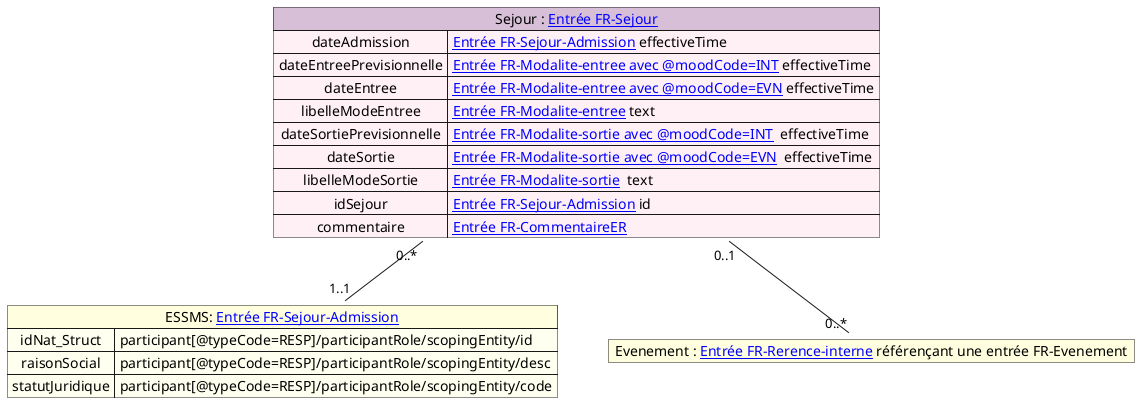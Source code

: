 @startuml


map "Sejour : [[contenu_dossier_corps_cda.html Entrée FR-Sejour]]" as Sejour #back:LavenderBlush;header:Thistle{
    dateAdmission => [[contenu_dossier_corps_cda.html Entrée FR-Sejour-Admission]] effectiveTime
    dateEntreePrevisionnelle => [[contenu_dossier_corps_cda.html Entrée FR-Modalite-entree avec @moodCode=INT]] effectiveTime
    dateEntree => [[contenu_dossier_corps_cda.html Entrée FR-Modalite-entree avec @moodCode=EVN]] effectiveTime
    libelleModeEntree => [[contenu_dossier_corps_cda.html Entrée FR-Modalite-entree]] text
    dateSortiePrevisionnelle => [[contenu_dossier_corps_cda.html Entrée FR-Modalite-sortie avec @moodCode=INT]]  effectiveTime
    dateSortie => [[contenu_dossier_corps_cda.html Entrée FR-Modalite-sortie avec @moodCode=EVN]]  effectiveTime
    libelleModeSortie => [[contenu_dossier_corps_cda.html Entrée FR-Modalite-sortie]]  text
    idSejour => [[contenu_dossier_corps_cda.html Entrée FR-Sejour-Admission]] id
    commentaire => [[contenu_dossier_corps_cda.html Entrée FR-CommentaireER]]
}


map "ESSMS: [[contenu_dossier_corps_cda.html Entrée FR-Sejour-Admission]]" as ESSMS #back:Ivory;header:LightYellow {
    idNat_Struct => participant[@typeCode=RESP]/participantRole/scopingEntity/id
    raisonSocial => participant[@typeCode=RESP]/participantRole/scopingEntity/desc
    statutJuridique => participant[@typeCode=RESP]/participantRole/scopingEntity/code
}

map "Evenement : [[contenu_dossier_corps_cda.html Entrée FR-Rerence-interne]] référençant une entrée FR-Evenement" as Evenement #back:LightYellow;header:LightYellow{
}

Sejour "0..*" -- "1..1" ESSMS
Sejour "0..1"--"0..*" Evenement


@enduml